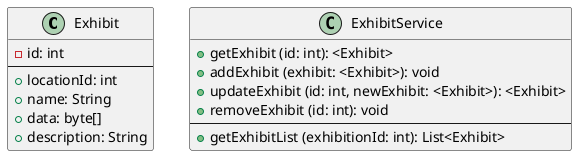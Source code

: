 
@startuml
class Exhibit {
  - id: int
  --
  + locationId: int
  + name: String
  + data: byte[]
  + description: String
}

class ExhibitService {
  + getExhibit (id: int): <Exhibit>
  + addExhibit (exhibit: <Exhibit>): void
  + updateExhibit (id: int, newExhibit: <Exhibit>): <Exhibit>
  + removeExhibit (id: int): void
  --
  + getExhibitList (exhibitionId: int): List<Exhibit>
}
@enduml